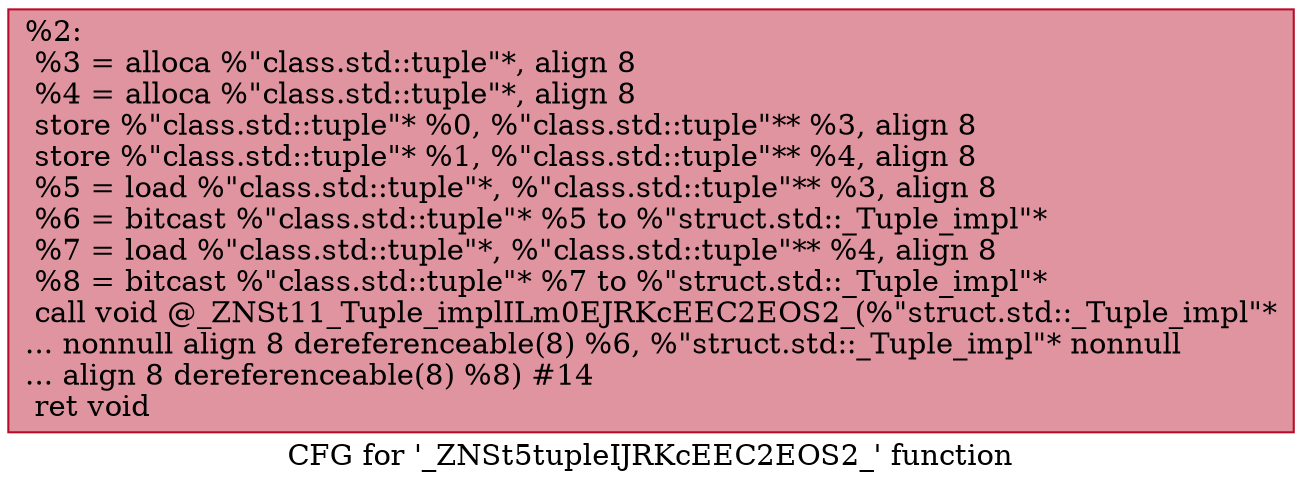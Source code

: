 digraph "CFG for '_ZNSt5tupleIJRKcEEC2EOS2_' function" {
	label="CFG for '_ZNSt5tupleIJRKcEEC2EOS2_' function";

	Node0x557bfd528380 [shape=record,color="#b70d28ff", style=filled, fillcolor="#b70d2870",label="{%2:\l  %3 = alloca %\"class.std::tuple\"*, align 8\l  %4 = alloca %\"class.std::tuple\"*, align 8\l  store %\"class.std::tuple\"* %0, %\"class.std::tuple\"** %3, align 8\l  store %\"class.std::tuple\"* %1, %\"class.std::tuple\"** %4, align 8\l  %5 = load %\"class.std::tuple\"*, %\"class.std::tuple\"** %3, align 8\l  %6 = bitcast %\"class.std::tuple\"* %5 to %\"struct.std::_Tuple_impl\"*\l  %7 = load %\"class.std::tuple\"*, %\"class.std::tuple\"** %4, align 8\l  %8 = bitcast %\"class.std::tuple\"* %7 to %\"struct.std::_Tuple_impl\"*\l  call void @_ZNSt11_Tuple_implILm0EJRKcEEC2EOS2_(%\"struct.std::_Tuple_impl\"*\l... nonnull align 8 dereferenceable(8) %6, %\"struct.std::_Tuple_impl\"* nonnull\l... align 8 dereferenceable(8) %8) #14\l  ret void\l}"];
}
